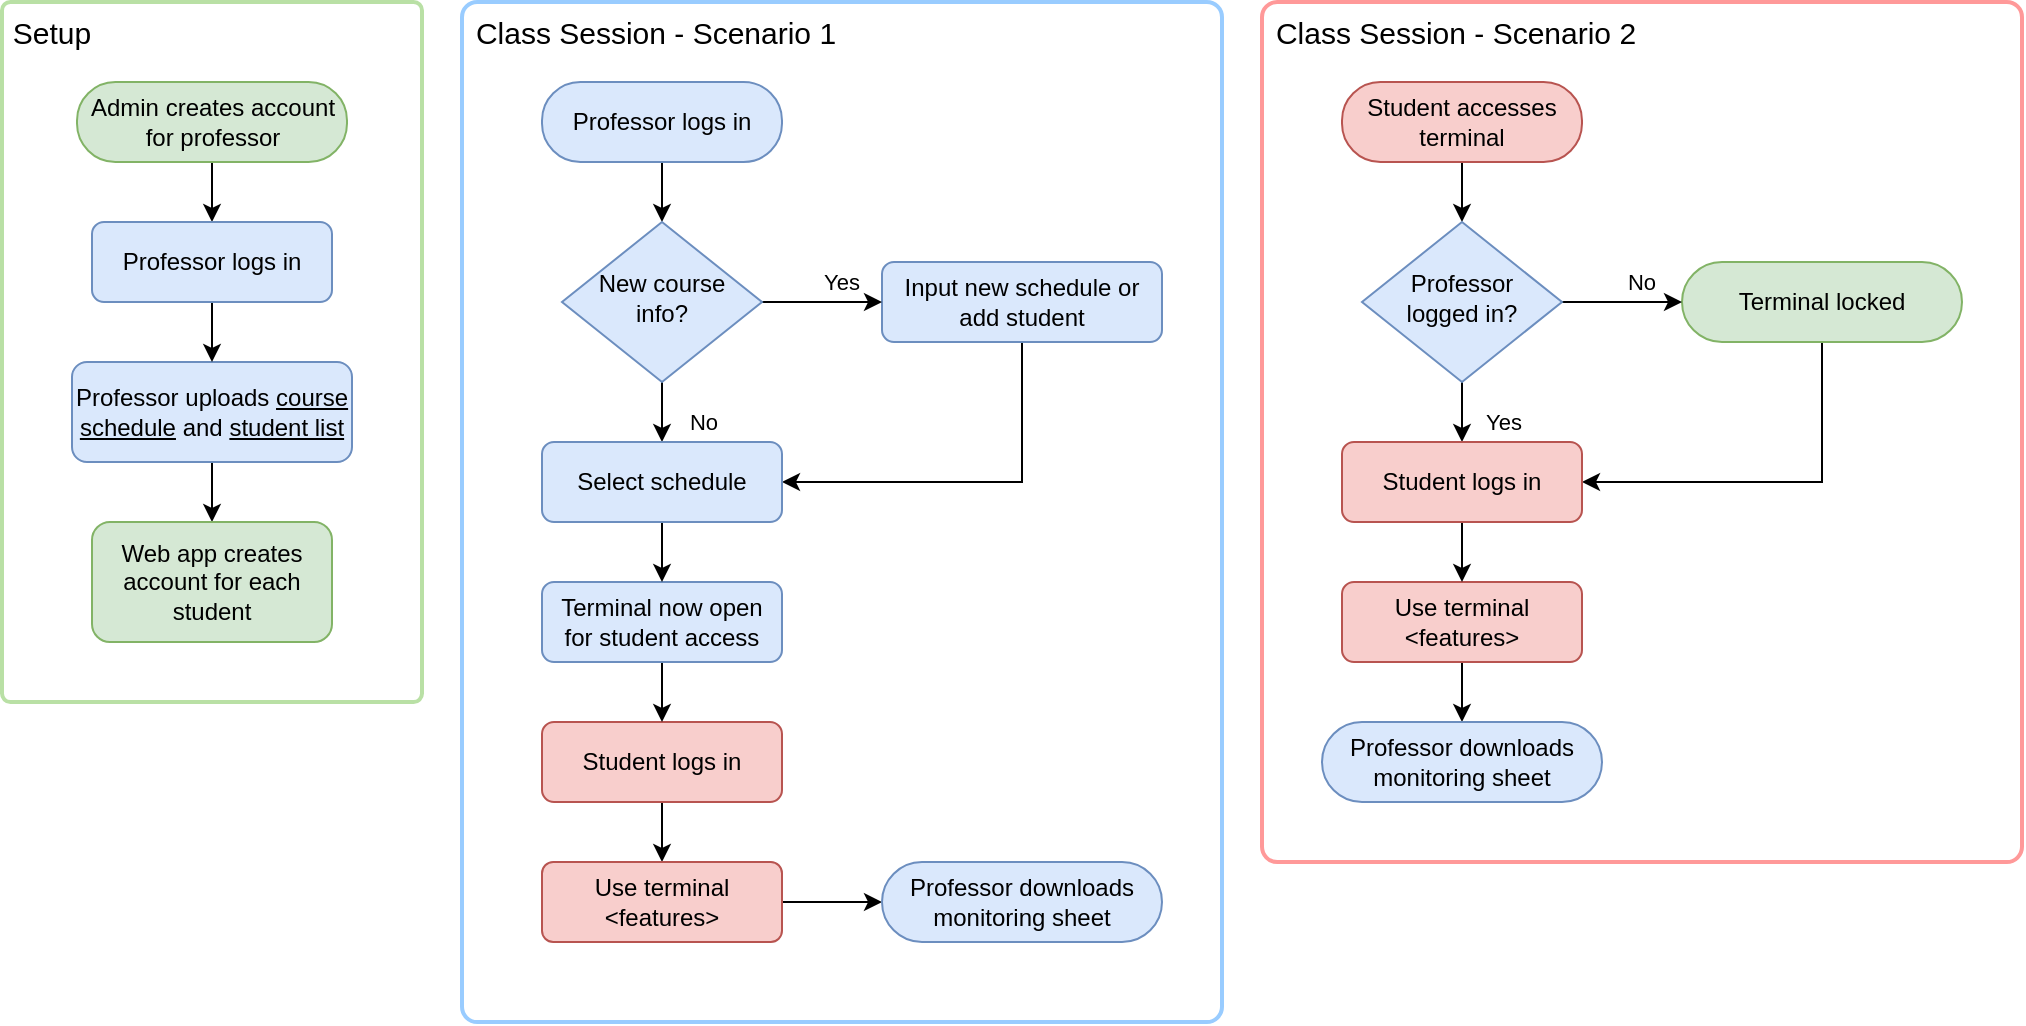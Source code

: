 <mxfile version="15.7.0" type="device"><diagram id="C5RBs43oDa-KdzZeNtuy" name="Page-1"><mxGraphModel dx="1241" dy="544" grid="1" gridSize="10" guides="1" tooltips="1" connect="1" arrows="1" fold="1" page="1" pageScale="1" pageWidth="1169" pageHeight="827" math="0" shadow="0"><root><mxCell id="WIyWlLk6GJQsqaUBKTNV-0"/><mxCell id="WIyWlLk6GJQsqaUBKTNV-1" parent="WIyWlLk6GJQsqaUBKTNV-0"/><mxCell id="B5Vg6t9p0Uu318-WF-Jg-15" value="" style="rounded=1;whiteSpace=wrap;html=1;arcSize=2;strokeWidth=2;strokeColor=#B9E0A5;" vertex="1" parent="WIyWlLk6GJQsqaUBKTNV-1"><mxGeometry x="80" y="159" width="210" height="350" as="geometry"/></mxCell><mxCell id="B5Vg6t9p0Uu318-WF-Jg-11" value="" style="rounded=1;whiteSpace=wrap;html=1;arcSize=2;strokeWidth=2;strokeColor=#99CCFF;" vertex="1" parent="WIyWlLk6GJQsqaUBKTNV-1"><mxGeometry x="310" y="159" width="380" height="510" as="geometry"/></mxCell><mxCell id="B5Vg6t9p0Uu318-WF-Jg-28" value="" style="edgeStyle=orthogonalEdgeStyle;rounded=0;orthogonalLoop=1;jettySize=auto;html=1;fontSize=15;" edge="1" parent="WIyWlLk6GJQsqaUBKTNV-1" source="B5Vg6t9p0Uu318-WF-Jg-1" target="B5Vg6t9p0Uu318-WF-Jg-20"><mxGeometry relative="1" as="geometry"/></mxCell><mxCell id="B5Vg6t9p0Uu318-WF-Jg-1" value="Student logs in" style="rounded=1;whiteSpace=wrap;html=1;fontSize=12;glass=0;strokeWidth=1;shadow=0;fillColor=#f8cecc;strokeColor=#b85450;" vertex="1" parent="WIyWlLk6GJQsqaUBKTNV-1"><mxGeometry x="350" y="519" width="120" height="40" as="geometry"/></mxCell><mxCell id="B5Vg6t9p0Uu318-WF-Jg-31" style="edgeStyle=orthogonalEdgeStyle;rounded=0;orthogonalLoop=1;jettySize=auto;html=1;exitX=0.5;exitY=1;exitDx=0;exitDy=0;entryX=1;entryY=0.5;entryDx=0;entryDy=0;fontSize=15;" edge="1" parent="WIyWlLk6GJQsqaUBKTNV-1" source="B5Vg6t9p0Uu318-WF-Jg-3" target="B5Vg6t9p0Uu318-WF-Jg-19"><mxGeometry relative="1" as="geometry"/></mxCell><mxCell id="B5Vg6t9p0Uu318-WF-Jg-3" value="Input new schedule or add student" style="rounded=1;whiteSpace=wrap;html=1;fontSize=12;glass=0;strokeWidth=1;shadow=0;fillColor=#dae8fc;strokeColor=#6c8ebf;" vertex="1" parent="WIyWlLk6GJQsqaUBKTNV-1"><mxGeometry x="520" y="289" width="140" height="40" as="geometry"/></mxCell><mxCell id="B5Vg6t9p0Uu318-WF-Jg-27" style="edgeStyle=orthogonalEdgeStyle;rounded=0;orthogonalLoop=1;jettySize=auto;html=1;entryX=0.5;entryY=0;entryDx=0;entryDy=0;fontSize=15;" edge="1" parent="WIyWlLk6GJQsqaUBKTNV-1" source="B5Vg6t9p0Uu318-WF-Jg-5" target="B5Vg6t9p0Uu318-WF-Jg-1"><mxGeometry relative="1" as="geometry"/></mxCell><mxCell id="B5Vg6t9p0Uu318-WF-Jg-5" value="Terminal now open for student access" style="rounded=1;whiteSpace=wrap;html=1;fontSize=12;glass=0;strokeWidth=1;shadow=0;fillColor=#dae8fc;strokeColor=#6c8ebf;" vertex="1" parent="WIyWlLk6GJQsqaUBKTNV-1"><mxGeometry x="350" y="449" width="120" height="40" as="geometry"/></mxCell><mxCell id="B5Vg6t9p0Uu318-WF-Jg-22" value="" style="edgeStyle=orthogonalEdgeStyle;rounded=0;orthogonalLoop=1;jettySize=auto;html=1;fontSize=15;" edge="1" parent="WIyWlLk6GJQsqaUBKTNV-1" source="B5Vg6t9p0Uu318-WF-Jg-8" target="B5Vg6t9p0Uu318-WF-Jg-16"><mxGeometry relative="1" as="geometry"/></mxCell><mxCell id="B5Vg6t9p0Uu318-WF-Jg-8" value="&lt;span&gt;Professor logs in&lt;/span&gt;" style="rounded=1;whiteSpace=wrap;html=1;arcSize=48;fillColor=#dae8fc;strokeColor=#6c8ebf;" vertex="1" parent="WIyWlLk6GJQsqaUBKTNV-1"><mxGeometry x="350" y="199" width="120" height="40" as="geometry"/></mxCell><mxCell id="B5Vg6t9p0Uu318-WF-Jg-64" value="" style="edgeStyle=orthogonalEdgeStyle;rounded=0;orthogonalLoop=1;jettySize=auto;html=1;fontSize=13;" edge="1" parent="WIyWlLk6GJQsqaUBKTNV-1" source="B5Vg6t9p0Uu318-WF-Jg-9" target="B5Vg6t9p0Uu318-WF-Jg-35"><mxGeometry relative="1" as="geometry"/></mxCell><mxCell id="B5Vg6t9p0Uu318-WF-Jg-9" value="Admin creates account for professor" style="rounded=1;whiteSpace=wrap;html=1;arcSize=48;fillColor=#d5e8d4;strokeColor=#82b366;" vertex="1" parent="WIyWlLk6GJQsqaUBKTNV-1"><mxGeometry x="117.5" y="199" width="135" height="40" as="geometry"/></mxCell><mxCell id="B5Vg6t9p0Uu318-WF-Jg-69" value="" style="edgeStyle=orthogonalEdgeStyle;rounded=0;orthogonalLoop=1;jettySize=auto;html=1;fontSize=13;" edge="1" parent="WIyWlLk6GJQsqaUBKTNV-1" source="B5Vg6t9p0Uu318-WF-Jg-10" target="B5Vg6t9p0Uu318-WF-Jg-36"><mxGeometry relative="1" as="geometry"/></mxCell><mxCell id="B5Vg6t9p0Uu318-WF-Jg-10" value="Professor uploads&amp;nbsp;&lt;u&gt;course schedule&lt;/u&gt; and &lt;u&gt;student list&lt;/u&gt;" style="rounded=1;whiteSpace=wrap;html=1;fontSize=12;glass=0;strokeWidth=1;shadow=0;fillColor=#dae8fc;strokeColor=#6c8ebf;" vertex="1" parent="WIyWlLk6GJQsqaUBKTNV-1"><mxGeometry x="115" y="339" width="140" height="50" as="geometry"/></mxCell><mxCell id="B5Vg6t9p0Uu318-WF-Jg-13" value="Class Session - Scenario 1" style="text;html=1;strokeColor=none;fillColor=none;align=center;verticalAlign=middle;whiteSpace=wrap;rounded=0;fontSize=15;" vertex="1" parent="WIyWlLk6GJQsqaUBKTNV-1"><mxGeometry x="314" y="159" width="186" height="30" as="geometry"/></mxCell><mxCell id="B5Vg6t9p0Uu318-WF-Jg-14" value="Setup" style="text;html=1;strokeColor=none;fillColor=none;align=center;verticalAlign=middle;whiteSpace=wrap;rounded=0;fontSize=15;" vertex="1" parent="WIyWlLk6GJQsqaUBKTNV-1"><mxGeometry x="80" y="159" width="50" height="30" as="geometry"/></mxCell><mxCell id="B5Vg6t9p0Uu318-WF-Jg-23" value="" style="edgeStyle=orthogonalEdgeStyle;rounded=0;orthogonalLoop=1;jettySize=auto;html=1;fontSize=15;" edge="1" parent="WIyWlLk6GJQsqaUBKTNV-1" source="B5Vg6t9p0Uu318-WF-Jg-16" target="B5Vg6t9p0Uu318-WF-Jg-19"><mxGeometry relative="1" as="geometry"/></mxCell><mxCell id="B5Vg6t9p0Uu318-WF-Jg-29" value="" style="edgeStyle=orthogonalEdgeStyle;rounded=0;orthogonalLoop=1;jettySize=auto;html=1;fontSize=15;" edge="1" parent="WIyWlLk6GJQsqaUBKTNV-1" source="B5Vg6t9p0Uu318-WF-Jg-16" target="B5Vg6t9p0Uu318-WF-Jg-3"><mxGeometry relative="1" as="geometry"/></mxCell><mxCell id="B5Vg6t9p0Uu318-WF-Jg-16" value="New course info?" style="rhombus;whiteSpace=wrap;html=1;shadow=0;fontFamily=Helvetica;fontSize=12;align=center;strokeWidth=1;spacing=6;spacingTop=-4;fillColor=#dae8fc;strokeColor=#6c8ebf;" vertex="1" parent="WIyWlLk6GJQsqaUBKTNV-1"><mxGeometry x="360" y="269" width="100" height="80" as="geometry"/></mxCell><mxCell id="B5Vg6t9p0Uu318-WF-Jg-24" value="" style="edgeStyle=orthogonalEdgeStyle;rounded=0;orthogonalLoop=1;jettySize=auto;html=1;fontSize=15;" edge="1" parent="WIyWlLk6GJQsqaUBKTNV-1" source="B5Vg6t9p0Uu318-WF-Jg-19" target="B5Vg6t9p0Uu318-WF-Jg-5"><mxGeometry relative="1" as="geometry"/></mxCell><mxCell id="B5Vg6t9p0Uu318-WF-Jg-19" value="Select schedule" style="rounded=1;whiteSpace=wrap;html=1;fontSize=12;glass=0;strokeWidth=1;shadow=0;fillColor=#dae8fc;strokeColor=#6c8ebf;" vertex="1" parent="WIyWlLk6GJQsqaUBKTNV-1"><mxGeometry x="350" y="379" width="120" height="40" as="geometry"/></mxCell><mxCell id="B5Vg6t9p0Uu318-WF-Jg-41" value="" style="edgeStyle=orthogonalEdgeStyle;rounded=0;orthogonalLoop=1;jettySize=auto;html=1;fontSize=13;" edge="1" parent="WIyWlLk6GJQsqaUBKTNV-1" source="B5Vg6t9p0Uu318-WF-Jg-20" target="B5Vg6t9p0Uu318-WF-Jg-40"><mxGeometry relative="1" as="geometry"/></mxCell><mxCell id="B5Vg6t9p0Uu318-WF-Jg-20" value="Use terminal &amp;lt;features&amp;gt;" style="rounded=1;whiteSpace=wrap;html=1;fontSize=12;glass=0;strokeWidth=1;shadow=0;fillColor=#f8cecc;strokeColor=#b85450;arcSize=14;" vertex="1" parent="WIyWlLk6GJQsqaUBKTNV-1"><mxGeometry x="350" y="589" width="120" height="40" as="geometry"/></mxCell><mxCell id="B5Vg6t9p0Uu318-WF-Jg-32" value="Yes" style="text;html=1;strokeColor=none;fillColor=none;align=center;verticalAlign=middle;whiteSpace=wrap;rounded=0;fontSize=11;" vertex="1" parent="WIyWlLk6GJQsqaUBKTNV-1"><mxGeometry x="480" y="289" width="40" height="20" as="geometry"/></mxCell><mxCell id="B5Vg6t9p0Uu318-WF-Jg-33" value="No" style="text;html=1;strokeColor=none;fillColor=none;align=center;verticalAlign=middle;whiteSpace=wrap;rounded=0;fontSize=11;" vertex="1" parent="WIyWlLk6GJQsqaUBKTNV-1"><mxGeometry x="411" y="359" width="40" height="20" as="geometry"/></mxCell><mxCell id="B5Vg6t9p0Uu318-WF-Jg-68" style="edgeStyle=orthogonalEdgeStyle;rounded=0;orthogonalLoop=1;jettySize=auto;html=1;exitX=0.5;exitY=1;exitDx=0;exitDy=0;entryX=0.5;entryY=0;entryDx=0;entryDy=0;fontSize=13;" edge="1" parent="WIyWlLk6GJQsqaUBKTNV-1" source="B5Vg6t9p0Uu318-WF-Jg-35" target="B5Vg6t9p0Uu318-WF-Jg-10"><mxGeometry relative="1" as="geometry"/></mxCell><mxCell id="B5Vg6t9p0Uu318-WF-Jg-35" value="Professor logs in" style="rounded=1;whiteSpace=wrap;html=1;fontSize=12;glass=0;strokeWidth=1;shadow=0;fillColor=#dae8fc;strokeColor=#6c8ebf;" vertex="1" parent="WIyWlLk6GJQsqaUBKTNV-1"><mxGeometry x="125" y="269" width="120" height="40" as="geometry"/></mxCell><mxCell id="B5Vg6t9p0Uu318-WF-Jg-36" value="Web app creates account for each student" style="rounded=1;whiteSpace=wrap;html=1;fontSize=12;glass=0;strokeWidth=1;shadow=0;fillColor=#d5e8d4;strokeColor=#82b366;" vertex="1" parent="WIyWlLk6GJQsqaUBKTNV-1"><mxGeometry x="125" y="419" width="120" height="60" as="geometry"/></mxCell><mxCell id="B5Vg6t9p0Uu318-WF-Jg-40" value="Professor downloads monitoring sheet" style="rounded=1;whiteSpace=wrap;html=1;fontSize=12;glass=0;strokeWidth=1;shadow=0;fillColor=#dae8fc;strokeColor=#6c8ebf;arcSize=50;" vertex="1" parent="WIyWlLk6GJQsqaUBKTNV-1"><mxGeometry x="520" y="589" width="140" height="40" as="geometry"/></mxCell><mxCell id="B5Vg6t9p0Uu318-WF-Jg-42" value="" style="rounded=1;whiteSpace=wrap;html=1;arcSize=2;strokeWidth=2;strokeColor=#FF9999;" vertex="1" parent="WIyWlLk6GJQsqaUBKTNV-1"><mxGeometry x="710" y="159" width="380" height="430" as="geometry"/></mxCell><mxCell id="B5Vg6t9p0Uu318-WF-Jg-45" style="edgeStyle=orthogonalEdgeStyle;rounded=0;orthogonalLoop=1;jettySize=auto;html=1;exitX=0.5;exitY=1;exitDx=0;exitDy=0;entryX=1;entryY=0.5;entryDx=0;entryDy=0;fontSize=15;" edge="1" parent="WIyWlLk6GJQsqaUBKTNV-1" source="B5Vg6t9p0Uu318-WF-Jg-46" target="B5Vg6t9p0Uu318-WF-Jg-56"><mxGeometry relative="1" as="geometry"/></mxCell><mxCell id="B5Vg6t9p0Uu318-WF-Jg-46" value="Terminal locked" style="rounded=1;whiteSpace=wrap;html=1;fontSize=12;glass=0;strokeWidth=1;shadow=0;fillColor=#d5e8d4;strokeColor=#82b366;arcSize=50;" vertex="1" parent="WIyWlLk6GJQsqaUBKTNV-1"><mxGeometry x="920" y="289" width="140" height="40" as="geometry"/></mxCell><mxCell id="B5Vg6t9p0Uu318-WF-Jg-63" value="" style="edgeStyle=orthogonalEdgeStyle;rounded=0;orthogonalLoop=1;jettySize=auto;html=1;fontSize=13;" edge="1" parent="WIyWlLk6GJQsqaUBKTNV-1" source="B5Vg6t9p0Uu318-WF-Jg-48" target="B5Vg6t9p0Uu318-WF-Jg-61"><mxGeometry relative="1" as="geometry"/></mxCell><mxCell id="B5Vg6t9p0Uu318-WF-Jg-48" value="Use terminal &amp;lt;features&amp;gt;" style="rounded=1;whiteSpace=wrap;html=1;fontSize=12;glass=0;strokeWidth=1;shadow=0;fillColor=#f8cecc;strokeColor=#b85450;" vertex="1" parent="WIyWlLk6GJQsqaUBKTNV-1"><mxGeometry x="750" y="449" width="120" height="40" as="geometry"/></mxCell><mxCell id="B5Vg6t9p0Uu318-WF-Jg-49" value="" style="edgeStyle=orthogonalEdgeStyle;rounded=0;orthogonalLoop=1;jettySize=auto;html=1;fontSize=15;" edge="1" parent="WIyWlLk6GJQsqaUBKTNV-1" source="B5Vg6t9p0Uu318-WF-Jg-50" target="B5Vg6t9p0Uu318-WF-Jg-54"><mxGeometry relative="1" as="geometry"/></mxCell><mxCell id="B5Vg6t9p0Uu318-WF-Jg-50" value="&lt;span&gt;Student accesses terminal&lt;/span&gt;" style="rounded=1;whiteSpace=wrap;html=1;arcSize=48;fillColor=#f8cecc;strokeColor=#b85450;" vertex="1" parent="WIyWlLk6GJQsqaUBKTNV-1"><mxGeometry x="750" y="199" width="120" height="40" as="geometry"/></mxCell><mxCell id="B5Vg6t9p0Uu318-WF-Jg-51" value="Class Session - Scenario 2" style="text;html=1;strokeColor=none;fillColor=none;align=center;verticalAlign=middle;whiteSpace=wrap;rounded=0;fontSize=15;" vertex="1" parent="WIyWlLk6GJQsqaUBKTNV-1"><mxGeometry x="714" y="159" width="186" height="30" as="geometry"/></mxCell><mxCell id="B5Vg6t9p0Uu318-WF-Jg-52" value="" style="edgeStyle=orthogonalEdgeStyle;rounded=0;orthogonalLoop=1;jettySize=auto;html=1;fontSize=15;" edge="1" parent="WIyWlLk6GJQsqaUBKTNV-1" source="B5Vg6t9p0Uu318-WF-Jg-54" target="B5Vg6t9p0Uu318-WF-Jg-56"><mxGeometry relative="1" as="geometry"/></mxCell><mxCell id="B5Vg6t9p0Uu318-WF-Jg-53" value="" style="edgeStyle=orthogonalEdgeStyle;rounded=0;orthogonalLoop=1;jettySize=auto;html=1;fontSize=15;" edge="1" parent="WIyWlLk6GJQsqaUBKTNV-1" source="B5Vg6t9p0Uu318-WF-Jg-54" target="B5Vg6t9p0Uu318-WF-Jg-46"><mxGeometry relative="1" as="geometry"/></mxCell><mxCell id="B5Vg6t9p0Uu318-WF-Jg-54" value="Professor logged in?" style="rhombus;whiteSpace=wrap;html=1;shadow=0;fontFamily=Helvetica;fontSize=12;align=center;strokeWidth=1;spacing=6;spacingTop=-4;fillColor=#dae8fc;strokeColor=#6c8ebf;" vertex="1" parent="WIyWlLk6GJQsqaUBKTNV-1"><mxGeometry x="760" y="269" width="100" height="80" as="geometry"/></mxCell><mxCell id="B5Vg6t9p0Uu318-WF-Jg-55" value="" style="edgeStyle=orthogonalEdgeStyle;rounded=0;orthogonalLoop=1;jettySize=auto;html=1;fontSize=15;" edge="1" parent="WIyWlLk6GJQsqaUBKTNV-1" source="B5Vg6t9p0Uu318-WF-Jg-56" target="B5Vg6t9p0Uu318-WF-Jg-48"><mxGeometry relative="1" as="geometry"/></mxCell><mxCell id="B5Vg6t9p0Uu318-WF-Jg-56" value="Student logs in" style="rounded=1;whiteSpace=wrap;html=1;fontSize=12;glass=0;strokeWidth=1;shadow=0;fillColor=#f8cecc;strokeColor=#b85450;" vertex="1" parent="WIyWlLk6GJQsqaUBKTNV-1"><mxGeometry x="750" y="379" width="120" height="40" as="geometry"/></mxCell><mxCell id="B5Vg6t9p0Uu318-WF-Jg-59" value="No" style="text;html=1;strokeColor=none;fillColor=none;align=center;verticalAlign=middle;whiteSpace=wrap;rounded=0;fontSize=11;" vertex="1" parent="WIyWlLk6GJQsqaUBKTNV-1"><mxGeometry x="880" y="289" width="40" height="20" as="geometry"/></mxCell><mxCell id="B5Vg6t9p0Uu318-WF-Jg-60" value="Yes" style="text;html=1;strokeColor=none;fillColor=none;align=center;verticalAlign=middle;whiteSpace=wrap;rounded=0;fontSize=11;" vertex="1" parent="WIyWlLk6GJQsqaUBKTNV-1"><mxGeometry x="811" y="359" width="40" height="20" as="geometry"/></mxCell><mxCell id="B5Vg6t9p0Uu318-WF-Jg-61" value="Professor downloads monitoring sheet" style="rounded=1;whiteSpace=wrap;html=1;fontSize=12;glass=0;strokeWidth=1;shadow=0;fillColor=#dae8fc;strokeColor=#6c8ebf;arcSize=50;" vertex="1" parent="WIyWlLk6GJQsqaUBKTNV-1"><mxGeometry x="740" y="519" width="140" height="40" as="geometry"/></mxCell></root></mxGraphModel></diagram></mxfile>